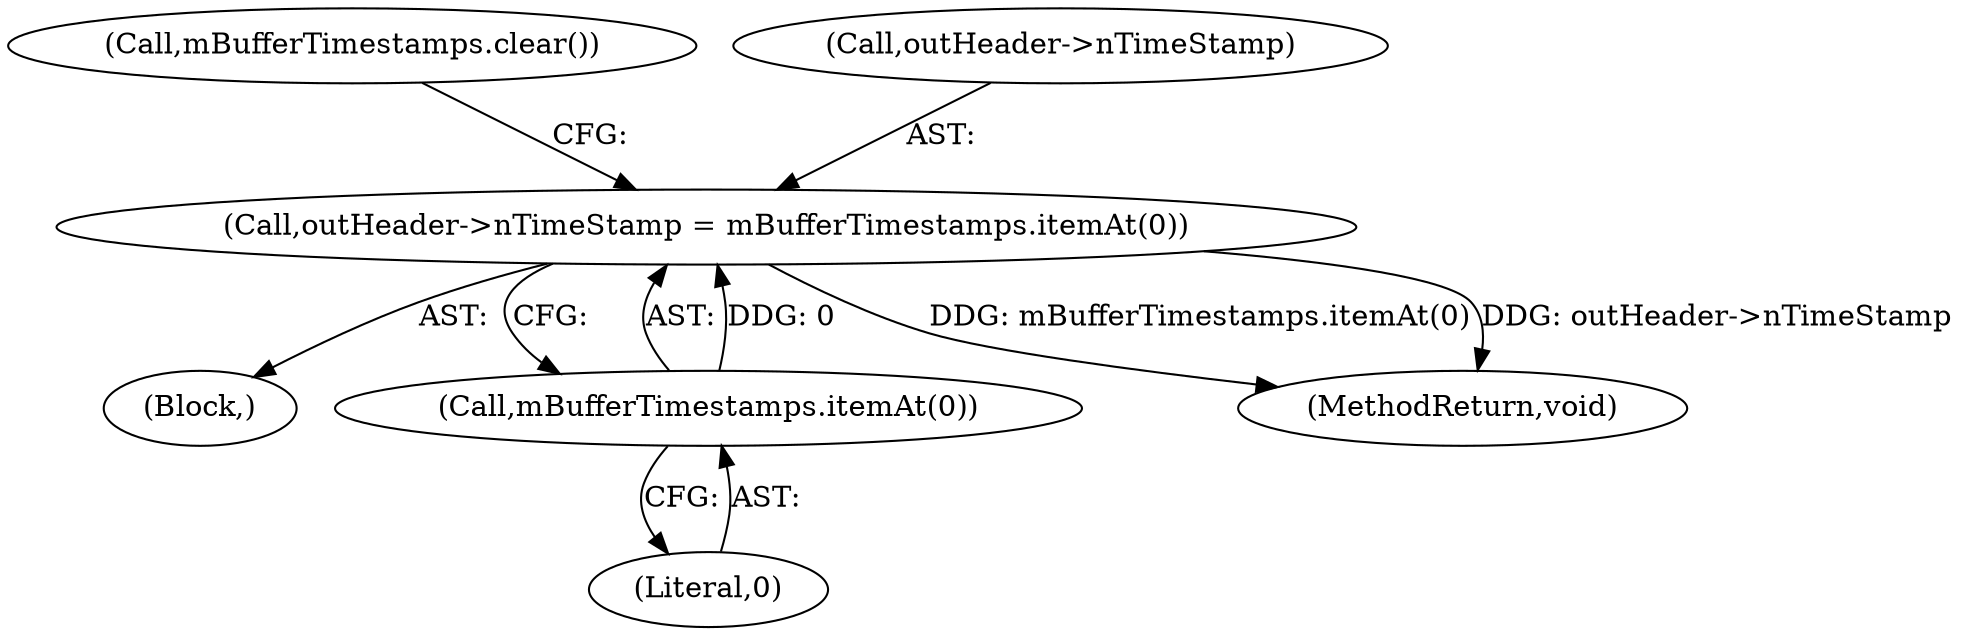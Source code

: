 digraph "0_Android_8e438e153f661e9df8db0ac41d587e940352df06@pointer" {
"1001400" [label="(Call,outHeader->nTimeStamp = mBufferTimestamps.itemAt(0))"];
"1001404" [label="(Call,mBufferTimestamps.itemAt(0))"];
"1001354" [label="(Block,)"];
"1001405" [label="(Literal,0)"];
"1001400" [label="(Call,outHeader->nTimeStamp = mBufferTimestamps.itemAt(0))"];
"1001406" [label="(Call,mBufferTimestamps.clear())"];
"1001404" [label="(Call,mBufferTimestamps.itemAt(0))"];
"1001427" [label="(MethodReturn,void)"];
"1001401" [label="(Call,outHeader->nTimeStamp)"];
"1001400" -> "1001354"  [label="AST: "];
"1001400" -> "1001404"  [label="CFG: "];
"1001401" -> "1001400"  [label="AST: "];
"1001404" -> "1001400"  [label="AST: "];
"1001406" -> "1001400"  [label="CFG: "];
"1001400" -> "1001427"  [label="DDG: mBufferTimestamps.itemAt(0)"];
"1001400" -> "1001427"  [label="DDG: outHeader->nTimeStamp"];
"1001404" -> "1001400"  [label="DDG: 0"];
"1001404" -> "1001405"  [label="CFG: "];
"1001405" -> "1001404"  [label="AST: "];
}
